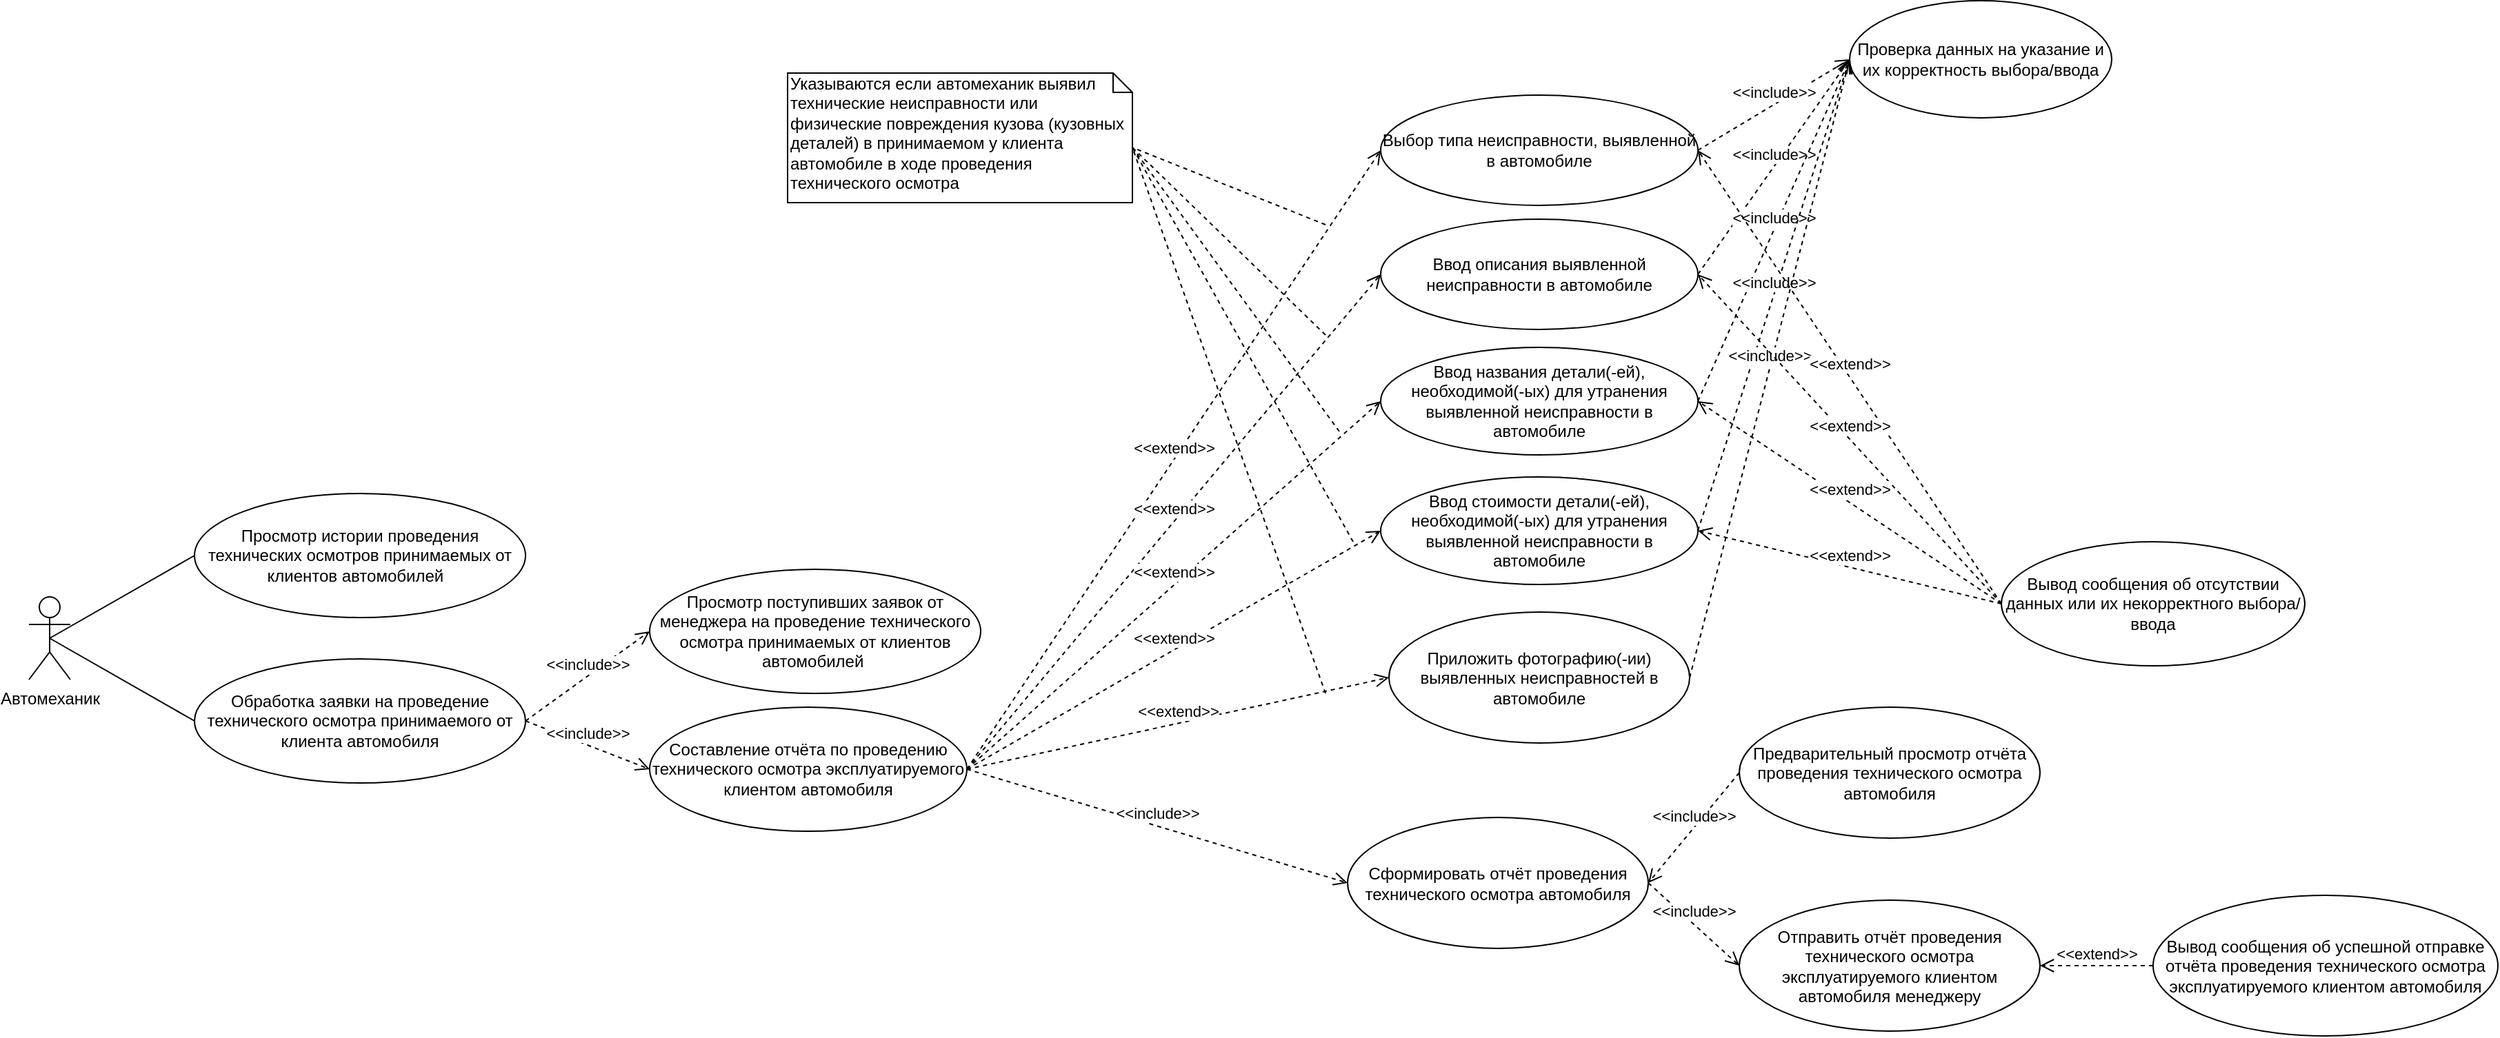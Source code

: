 <mxfile version="11.3.0" type="device" pages="1"><diagram id="m1wdnzLaaL7eHDUDVg6O" name="Страница 1"><mxGraphModel dx="1415" dy="1510" grid="1" gridSize="10" guides="1" tooltips="1" connect="1" arrows="1" fold="1" page="1" pageScale="1" pageWidth="827" pageHeight="1169" math="0" shadow="0"><root><mxCell id="0"/><mxCell id="1" parent="0"/><mxCell id="YPFOzkwP7sGztdP1R01E-1" value="Автомеханик" style="shape=umlActor;verticalLabelPosition=bottom;labelBackgroundColor=#ffffff;verticalAlign=top;html=1;outlineConnect=0;" parent="1" vertex="1"><mxGeometry x="-100" y="240" width="30" height="60" as="geometry"/></mxCell><mxCell id="YPFOzkwP7sGztdP1R01E-3" value="Просмотр истории проведения технических осмотров принимаемых от клиентов автомобилей&amp;nbsp;&amp;nbsp;" style="ellipse;whiteSpace=wrap;html=1;" parent="1" vertex="1"><mxGeometry x="20" y="165" width="240" height="90" as="geometry"/></mxCell><mxCell id="YPFOzkwP7sGztdP1R01E-4" value="Обработка заявки на проведение технического осмотра принимаемого от клиента автомобиля" style="ellipse;whiteSpace=wrap;html=1;" parent="1" vertex="1"><mxGeometry x="20" y="285" width="240" height="90" as="geometry"/></mxCell><mxCell id="YPFOzkwP7sGztdP1R01E-5" value="" style="endArrow=none;html=1;entryX=0;entryY=0.5;entryDx=0;entryDy=0;exitX=0.5;exitY=0.5;exitDx=0;exitDy=0;exitPerimeter=0;" parent="1" source="YPFOzkwP7sGztdP1R01E-1" target="YPFOzkwP7sGztdP1R01E-4" edge="1"><mxGeometry width="50" height="50" relative="1" as="geometry"><mxPoint x="-110" y="420" as="sourcePoint"/><mxPoint x="-60" y="370" as="targetPoint"/></mxGeometry></mxCell><mxCell id="YPFOzkwP7sGztdP1R01E-6" value="" style="endArrow=none;html=1;entryX=0;entryY=0.5;entryDx=0;entryDy=0;exitX=0.5;exitY=0.5;exitDx=0;exitDy=0;exitPerimeter=0;" parent="1" source="YPFOzkwP7sGztdP1R01E-1" target="YPFOzkwP7sGztdP1R01E-3" edge="1"><mxGeometry width="50" height="50" relative="1" as="geometry"><mxPoint x="-100" y="390" as="sourcePoint"/><mxPoint x="-50" y="340" as="targetPoint"/></mxGeometry></mxCell><mxCell id="YPFOzkwP7sGztdP1R01E-8" value="Составление отчёта по проведению технического осмотра эксплуатируемого клиентом автомобиля" style="ellipse;whiteSpace=wrap;html=1;" parent="1" vertex="1"><mxGeometry x="350" y="320" width="230" height="90" as="geometry"/></mxCell><mxCell id="YPFOzkwP7sGztdP1R01E-9" value="&amp;lt;&amp;lt;include&amp;gt;&amp;gt;" style="html=1;verticalAlign=bottom;endArrow=open;dashed=1;endSize=8;exitX=1;exitY=0.5;exitDx=0;exitDy=0;entryX=0;entryY=0.5;entryDx=0;entryDy=0;" parent="1" source="YPFOzkwP7sGztdP1R01E-4" target="YPFOzkwP7sGztdP1R01E-8" edge="1"><mxGeometry relative="1" as="geometry"><mxPoint x="350" y="320" as="sourcePoint"/><mxPoint x="300" y="440" as="targetPoint"/></mxGeometry></mxCell><mxCell id="YPFOzkwP7sGztdP1R01E-10" value="Ввод описания выявленной неисправности в автомобиле" style="ellipse;whiteSpace=wrap;html=1;" parent="1" vertex="1"><mxGeometry x="880" y="-34" width="230" height="80" as="geometry"/></mxCell><mxCell id="YPFOzkwP7sGztdP1R01E-11" value="Ввод названия детали(-ей), необходимой(-ых) для утранения выявленной неисправности в автомобиле" style="ellipse;whiteSpace=wrap;html=1;" parent="1" vertex="1"><mxGeometry x="880" y="59" width="230" height="78" as="geometry"/></mxCell><mxCell id="YPFOzkwP7sGztdP1R01E-12" value="Ввод стоимости детали(-ей), необходимой(-ых) для утранения выявленной неисправности в автомобиле" style="ellipse;whiteSpace=wrap;html=1;" parent="1" vertex="1"><mxGeometry x="880" y="153" width="230" height="78" as="geometry"/></mxCell><mxCell id="YPFOzkwP7sGztdP1R01E-15" value="Выбор типа неисправности, выявленной в автомобиле" style="ellipse;whiteSpace=wrap;html=1;" parent="1" vertex="1"><mxGeometry x="880" y="-124" width="230" height="80" as="geometry"/></mxCell><mxCell id="YPFOzkwP7sGztdP1R01E-16" value="Приложить фотографию(-ии) выявленных неисправностей в автомобиле" style="ellipse;whiteSpace=wrap;html=1;" parent="1" vertex="1"><mxGeometry x="886" y="251" width="218" height="95" as="geometry"/></mxCell><mxCell id="YPFOzkwP7sGztdP1R01E-17" value="&amp;lt;&amp;lt;extend&amp;gt;&amp;gt;" style="html=1;verticalAlign=bottom;endArrow=open;dashed=1;endSize=8;entryX=0;entryY=0.5;entryDx=0;entryDy=0;exitX=1;exitY=0.5;exitDx=0;exitDy=0;" parent="1" source="YPFOzkwP7sGztdP1R01E-8" target="YPFOzkwP7sGztdP1R01E-15" edge="1"><mxGeometry relative="1" as="geometry"><mxPoint x="580" y="480" as="sourcePoint"/><mxPoint x="500" y="480" as="targetPoint"/></mxGeometry></mxCell><mxCell id="YPFOzkwP7sGztdP1R01E-18" value="&amp;lt;&amp;lt;extend&amp;gt;&amp;gt;" style="html=1;verticalAlign=bottom;endArrow=open;dashed=1;endSize=8;entryX=0;entryY=0.5;entryDx=0;entryDy=0;exitX=1;exitY=0.5;exitDx=0;exitDy=0;" parent="1" source="YPFOzkwP7sGztdP1R01E-8" target="YPFOzkwP7sGztdP1R01E-10" edge="1"><mxGeometry relative="1" as="geometry"><mxPoint x="540" y="480" as="sourcePoint"/><mxPoint x="460" y="480" as="targetPoint"/></mxGeometry></mxCell><mxCell id="YPFOzkwP7sGztdP1R01E-19" value="&amp;lt;&amp;lt;extend&amp;gt;&amp;gt;" style="html=1;verticalAlign=bottom;endArrow=open;dashed=1;endSize=8;entryX=0;entryY=0.5;entryDx=0;entryDy=0;exitX=1;exitY=0.5;exitDx=0;exitDy=0;" parent="1" source="YPFOzkwP7sGztdP1R01E-8" target="YPFOzkwP7sGztdP1R01E-11" edge="1"><mxGeometry relative="1" as="geometry"><mxPoint x="560" y="510" as="sourcePoint"/><mxPoint x="480" y="510" as="targetPoint"/></mxGeometry></mxCell><mxCell id="YPFOzkwP7sGztdP1R01E-20" value="&amp;lt;&amp;lt;extend&amp;gt;&amp;gt;" style="html=1;verticalAlign=bottom;endArrow=open;dashed=1;endSize=8;entryX=0;entryY=0.5;entryDx=0;entryDy=0;exitX=1;exitY=0.5;exitDx=0;exitDy=0;" parent="1" source="YPFOzkwP7sGztdP1R01E-8" target="YPFOzkwP7sGztdP1R01E-12" edge="1"><mxGeometry relative="1" as="geometry"><mxPoint x="680" y="480" as="sourcePoint"/><mxPoint x="600" y="480" as="targetPoint"/></mxGeometry></mxCell><mxCell id="YPFOzkwP7sGztdP1R01E-21" value="&amp;lt;&amp;lt;extend&amp;gt;&amp;gt;" style="html=1;verticalAlign=bottom;endArrow=open;dashed=1;endSize=8;entryX=0;entryY=0.5;entryDx=0;entryDy=0;exitX=1;exitY=0.5;exitDx=0;exitDy=0;" parent="1" source="YPFOzkwP7sGztdP1R01E-8" target="YPFOzkwP7sGztdP1R01E-16" edge="1"><mxGeometry relative="1" as="geometry"><mxPoint x="600" y="530" as="sourcePoint"/><mxPoint x="520" y="530" as="targetPoint"/></mxGeometry></mxCell><mxCell id="YPFOzkwP7sGztdP1R01E-23" value="Проверка данных на указание и их корректность выбора/ввода" style="ellipse;whiteSpace=wrap;html=1;" parent="1" vertex="1"><mxGeometry x="1220" y="-192.5" width="190" height="85" as="geometry"/></mxCell><mxCell id="YPFOzkwP7sGztdP1R01E-25" value="&amp;lt;&amp;lt;include&amp;gt;&amp;gt;" style="html=1;verticalAlign=bottom;endArrow=open;dashed=1;endSize=8;entryX=0;entryY=0.5;entryDx=0;entryDy=0;exitX=1;exitY=0.5;exitDx=0;exitDy=0;" parent="1" source="YPFOzkwP7sGztdP1R01E-15" target="YPFOzkwP7sGztdP1R01E-23" edge="1"><mxGeometry relative="1" as="geometry"><mxPoint x="1210" y="-70" as="sourcePoint"/><mxPoint x="1130" y="-70" as="targetPoint"/></mxGeometry></mxCell><mxCell id="YPFOzkwP7sGztdP1R01E-26" value="&amp;lt;&amp;lt;include&amp;gt;&amp;gt;" style="html=1;verticalAlign=bottom;endArrow=open;dashed=1;endSize=8;entryX=0;entryY=0.5;entryDx=0;entryDy=0;exitX=1;exitY=0.5;exitDx=0;exitDy=0;" parent="1" source="YPFOzkwP7sGztdP1R01E-10" target="YPFOzkwP7sGztdP1R01E-23" edge="1"><mxGeometry relative="1" as="geometry"><mxPoint x="1260" y="-10" as="sourcePoint"/><mxPoint x="1180" y="-10" as="targetPoint"/></mxGeometry></mxCell><mxCell id="YPFOzkwP7sGztdP1R01E-27" value="&amp;lt;&amp;lt;include&amp;gt;&amp;gt;" style="html=1;verticalAlign=bottom;endArrow=open;dashed=1;endSize=8;exitX=1;exitY=0.5;exitDx=0;exitDy=0;entryX=0;entryY=0.5;entryDx=0;entryDy=0;" parent="1" source="YPFOzkwP7sGztdP1R01E-11" target="YPFOzkwP7sGztdP1R01E-23" edge="1"><mxGeometry relative="1" as="geometry"><mxPoint x="1230" y="50" as="sourcePoint"/><mxPoint x="1150" y="50" as="targetPoint"/></mxGeometry></mxCell><mxCell id="YPFOzkwP7sGztdP1R01E-28" value="&amp;lt;&amp;lt;include&amp;gt;&amp;gt;" style="html=1;verticalAlign=bottom;endArrow=open;dashed=1;endSize=8;entryX=0;entryY=0.5;entryDx=0;entryDy=0;exitX=1;exitY=0.5;exitDx=0;exitDy=0;" parent="1" source="YPFOzkwP7sGztdP1R01E-12" target="YPFOzkwP7sGztdP1R01E-23" edge="1"><mxGeometry relative="1" as="geometry"><mxPoint x="1270" y="130" as="sourcePoint"/><mxPoint x="1190" y="130" as="targetPoint"/></mxGeometry></mxCell><mxCell id="YPFOzkwP7sGztdP1R01E-29" value="&amp;lt;&amp;lt;include&amp;gt;&amp;gt;" style="html=1;verticalAlign=bottom;endArrow=open;dashed=1;endSize=8;entryX=0;entryY=0.5;entryDx=0;entryDy=0;exitX=1;exitY=0.5;exitDx=0;exitDy=0;" parent="1" source="YPFOzkwP7sGztdP1R01E-16" target="YPFOzkwP7sGztdP1R01E-23" edge="1"><mxGeometry relative="1" as="geometry"><mxPoint x="1280" y="160" as="sourcePoint"/><mxPoint x="1200" y="160" as="targetPoint"/></mxGeometry></mxCell><mxCell id="YPFOzkwP7sGztdP1R01E-30" value="Вывод сообщения об отсутствии данных или их некорректного выбора/ввода" style="ellipse;whiteSpace=wrap;html=1;" parent="1" vertex="1"><mxGeometry x="1330" y="200" width="220" height="90" as="geometry"/></mxCell><mxCell id="YPFOzkwP7sGztdP1R01E-31" value="&amp;lt;&amp;lt;extend&amp;gt;&amp;gt;" style="html=1;verticalAlign=bottom;endArrow=open;dashed=1;endSize=8;entryX=1;entryY=0.5;entryDx=0;entryDy=0;exitX=0;exitY=0.5;exitDx=0;exitDy=0;" parent="1" source="YPFOzkwP7sGztdP1R01E-30" target="YPFOzkwP7sGztdP1R01E-15" edge="1"><mxGeometry relative="1" as="geometry"><mxPoint x="1430" y="100" as="sourcePoint"/><mxPoint x="1350" y="100" as="targetPoint"/></mxGeometry></mxCell><mxCell id="YPFOzkwP7sGztdP1R01E-32" value="&amp;lt;&amp;lt;extend&amp;gt;&amp;gt;" style="html=1;verticalAlign=bottom;endArrow=open;dashed=1;endSize=8;entryX=1;entryY=0.5;entryDx=0;entryDy=0;exitX=0;exitY=0.5;exitDx=0;exitDy=0;" parent="1" source="YPFOzkwP7sGztdP1R01E-30" target="YPFOzkwP7sGztdP1R01E-10" edge="1"><mxGeometry relative="1" as="geometry"><mxPoint x="1270" y="230" as="sourcePoint"/><mxPoint x="1190" y="230" as="targetPoint"/></mxGeometry></mxCell><mxCell id="YPFOzkwP7sGztdP1R01E-33" value="&amp;lt;&amp;lt;extend&amp;gt;&amp;gt;" style="html=1;verticalAlign=bottom;endArrow=open;dashed=1;endSize=8;entryX=1;entryY=0.5;entryDx=0;entryDy=0;exitX=0;exitY=0.5;exitDx=0;exitDy=0;" parent="1" source="YPFOzkwP7sGztdP1R01E-30" target="YPFOzkwP7sGztdP1R01E-11" edge="1"><mxGeometry relative="1" as="geometry"><mxPoint x="1230" y="260" as="sourcePoint"/><mxPoint x="1150" y="260" as="targetPoint"/></mxGeometry></mxCell><mxCell id="YPFOzkwP7sGztdP1R01E-35" value="&amp;lt;&amp;lt;extend&amp;gt;&amp;gt;" style="html=1;verticalAlign=bottom;endArrow=open;dashed=1;endSize=8;entryX=1;entryY=0.5;entryDx=0;entryDy=0;exitX=0;exitY=0.5;exitDx=0;exitDy=0;" parent="1" source="YPFOzkwP7sGztdP1R01E-30" target="YPFOzkwP7sGztdP1R01E-12" edge="1"><mxGeometry relative="1" as="geometry"><mxPoint x="1200" y="230" as="sourcePoint"/><mxPoint x="1120" y="230" as="targetPoint"/></mxGeometry></mxCell><mxCell id="YPFOzkwP7sGztdP1R01E-36" value="Сформировать отчёт проведения технического осмотра автомобиля" style="ellipse;whiteSpace=wrap;html=1;" parent="1" vertex="1"><mxGeometry x="856" y="400" width="218" height="95" as="geometry"/></mxCell><mxCell id="YPFOzkwP7sGztdP1R01E-37" value="&amp;lt;&amp;lt;include&amp;gt;&amp;gt;" style="html=1;verticalAlign=bottom;endArrow=open;dashed=1;endSize=8;exitX=1;exitY=0.5;exitDx=0;exitDy=0;entryX=0;entryY=0.5;entryDx=0;entryDy=0;" parent="1" source="YPFOzkwP7sGztdP1R01E-8" target="YPFOzkwP7sGztdP1R01E-36" edge="1"><mxGeometry relative="1" as="geometry"><mxPoint x="660" y="590" as="sourcePoint"/><mxPoint x="580" y="590" as="targetPoint"/></mxGeometry></mxCell><mxCell id="YPFOzkwP7sGztdP1R01E-40" value="Предварительный просмотр отчёта проведения технического осмотра автомобиля" style="ellipse;whiteSpace=wrap;html=1;" parent="1" vertex="1"><mxGeometry x="1140" y="320" width="218" height="95" as="geometry"/></mxCell><mxCell id="YPFOzkwP7sGztdP1R01E-41" value="&amp;lt;&amp;lt;include&amp;gt;&amp;gt;" style="html=1;verticalAlign=bottom;endArrow=open;dashed=1;endSize=8;exitX=0;exitY=0.5;exitDx=0;exitDy=0;entryX=1;entryY=0.5;entryDx=0;entryDy=0;" parent="1" source="YPFOzkwP7sGztdP1R01E-40" target="YPFOzkwP7sGztdP1R01E-36" edge="1"><mxGeometry relative="1" as="geometry"><mxPoint x="1210" y="430" as="sourcePoint"/><mxPoint x="1050" y="360" as="targetPoint"/></mxGeometry></mxCell><mxCell id="YPFOzkwP7sGztdP1R01E-42" value="Отправить отчёт проведения технического осмотра эксплуатируемого клиентом автомобиля менеджеру" style="ellipse;whiteSpace=wrap;html=1;" parent="1" vertex="1"><mxGeometry x="1140" y="460" width="218" height="95" as="geometry"/></mxCell><mxCell id="YPFOzkwP7sGztdP1R01E-43" value="&amp;lt;&amp;lt;include&amp;gt;&amp;gt;" style="html=1;verticalAlign=bottom;endArrow=open;dashed=1;endSize=8;exitX=1;exitY=0.5;exitDx=0;exitDy=0;entryX=0;entryY=0.5;entryDx=0;entryDy=0;" parent="1" source="YPFOzkwP7sGztdP1R01E-36" target="YPFOzkwP7sGztdP1R01E-42" edge="1"><mxGeometry relative="1" as="geometry"><mxPoint x="990" y="570" as="sourcePoint"/><mxPoint x="910" y="570" as="targetPoint"/></mxGeometry></mxCell><mxCell id="YPFOzkwP7sGztdP1R01E-44" value="Вывод сообщения об успешной отправке отчёта проведения технического осмотра эксплуатируемого клиентом автомобиля" style="ellipse;whiteSpace=wrap;html=1;" parent="1" vertex="1"><mxGeometry x="1440" y="456.5" width="250" height="102" as="geometry"/></mxCell><mxCell id="YPFOzkwP7sGztdP1R01E-45" value="&amp;lt;&amp;lt;extend&amp;gt;&amp;gt;" style="html=1;verticalAlign=bottom;endArrow=open;dashed=1;endSize=8;exitX=0;exitY=0.5;exitDx=0;exitDy=0;entryX=1;entryY=0.5;entryDx=0;entryDy=0;" parent="1" source="YPFOzkwP7sGztdP1R01E-44" target="YPFOzkwP7sGztdP1R01E-42" edge="1"><mxGeometry relative="1" as="geometry"><mxPoint x="1410" y="570" as="sourcePoint"/><mxPoint x="1330" y="570" as="targetPoint"/></mxGeometry></mxCell><mxCell id="YLs7ixsgOtVOMckLLc3e-1" value="Просмотр поступивших заявок от менеджера на проведение технического осмотра принимаемых от клиентов автомобилей&amp;nbsp;" style="ellipse;whiteSpace=wrap;html=1;" parent="1" vertex="1"><mxGeometry x="350" y="220" width="240" height="90" as="geometry"/></mxCell><mxCell id="YLs7ixsgOtVOMckLLc3e-2" value="&amp;lt;&amp;lt;include&amp;gt;&amp;gt;" style="html=1;verticalAlign=bottom;endArrow=open;dashed=1;endSize=8;exitX=1;exitY=0.5;exitDx=0;exitDy=0;entryX=0;entryY=0.5;entryDx=0;entryDy=0;" parent="1" source="YPFOzkwP7sGztdP1R01E-4" target="YLs7ixsgOtVOMckLLc3e-1" edge="1"><mxGeometry relative="1" as="geometry"><mxPoint x="190" y="430" as="sourcePoint"/><mxPoint x="110" y="430" as="targetPoint"/></mxGeometry></mxCell><mxCell id="rEz817-T9Jzhme1JNjhR-1" value="Указываются если автомеханик выявил технические неисправности или физические повреждения кузова (кузовных деталей) в принимаемом у клиента автомобиле в ходе проведения технического осмотра" style="shape=note;whiteSpace=wrap;html=1;size=14;verticalAlign=top;align=left;spacingTop=-6;" vertex="1" parent="1"><mxGeometry x="450" y="-140" width="250" height="94" as="geometry"/></mxCell><mxCell id="rEz817-T9Jzhme1JNjhR-2" value="" style="endArrow=none;dashed=1;html=1;entryX=0;entryY=0;entryDx=250;entryDy=54.0;entryPerimeter=0;" edge="1" parent="1" target="rEz817-T9Jzhme1JNjhR-1"><mxGeometry width="50" height="50" relative="1" as="geometry"><mxPoint x="840" y="-30" as="sourcePoint"/><mxPoint x="650" as="targetPoint"/></mxGeometry></mxCell><mxCell id="rEz817-T9Jzhme1JNjhR-3" value="" style="endArrow=none;dashed=1;html=1;entryX=0;entryY=0;entryDx=250;entryDy=54.0;entryPerimeter=0;" edge="1" parent="1" target="rEz817-T9Jzhme1JNjhR-1"><mxGeometry width="50" height="50" relative="1" as="geometry"><mxPoint x="840" y="50" as="sourcePoint"/><mxPoint x="690" y="50" as="targetPoint"/></mxGeometry></mxCell><mxCell id="rEz817-T9Jzhme1JNjhR-4" value="" style="endArrow=none;dashed=1;html=1;entryX=0;entryY=0;entryDx=250;entryDy=54.0;entryPerimeter=0;" edge="1" parent="1" target="rEz817-T9Jzhme1JNjhR-1"><mxGeometry width="50" height="50" relative="1" as="geometry"><mxPoint x="850" y="120" as="sourcePoint"/><mxPoint x="720" y="50" as="targetPoint"/></mxGeometry></mxCell><mxCell id="rEz817-T9Jzhme1JNjhR-5" value="" style="endArrow=none;dashed=1;html=1;entryX=0;entryY=0;entryDx=250;entryDy=54;entryPerimeter=0;" edge="1" parent="1" target="rEz817-T9Jzhme1JNjhR-1"><mxGeometry width="50" height="50" relative="1" as="geometry"><mxPoint x="860" y="200" as="sourcePoint"/><mxPoint x="750" y="70" as="targetPoint"/></mxGeometry></mxCell><mxCell id="rEz817-T9Jzhme1JNjhR-6" value="" style="endArrow=none;dashed=1;html=1;entryX=0;entryY=0;entryDx=250;entryDy=54.0;entryPerimeter=0;" edge="1" parent="1" target="rEz817-T9Jzhme1JNjhR-1"><mxGeometry width="50" height="50" relative="1" as="geometry"><mxPoint x="840" y="310" as="sourcePoint"/><mxPoint x="660" y="90" as="targetPoint"/></mxGeometry></mxCell></root></mxGraphModel></diagram></mxfile>